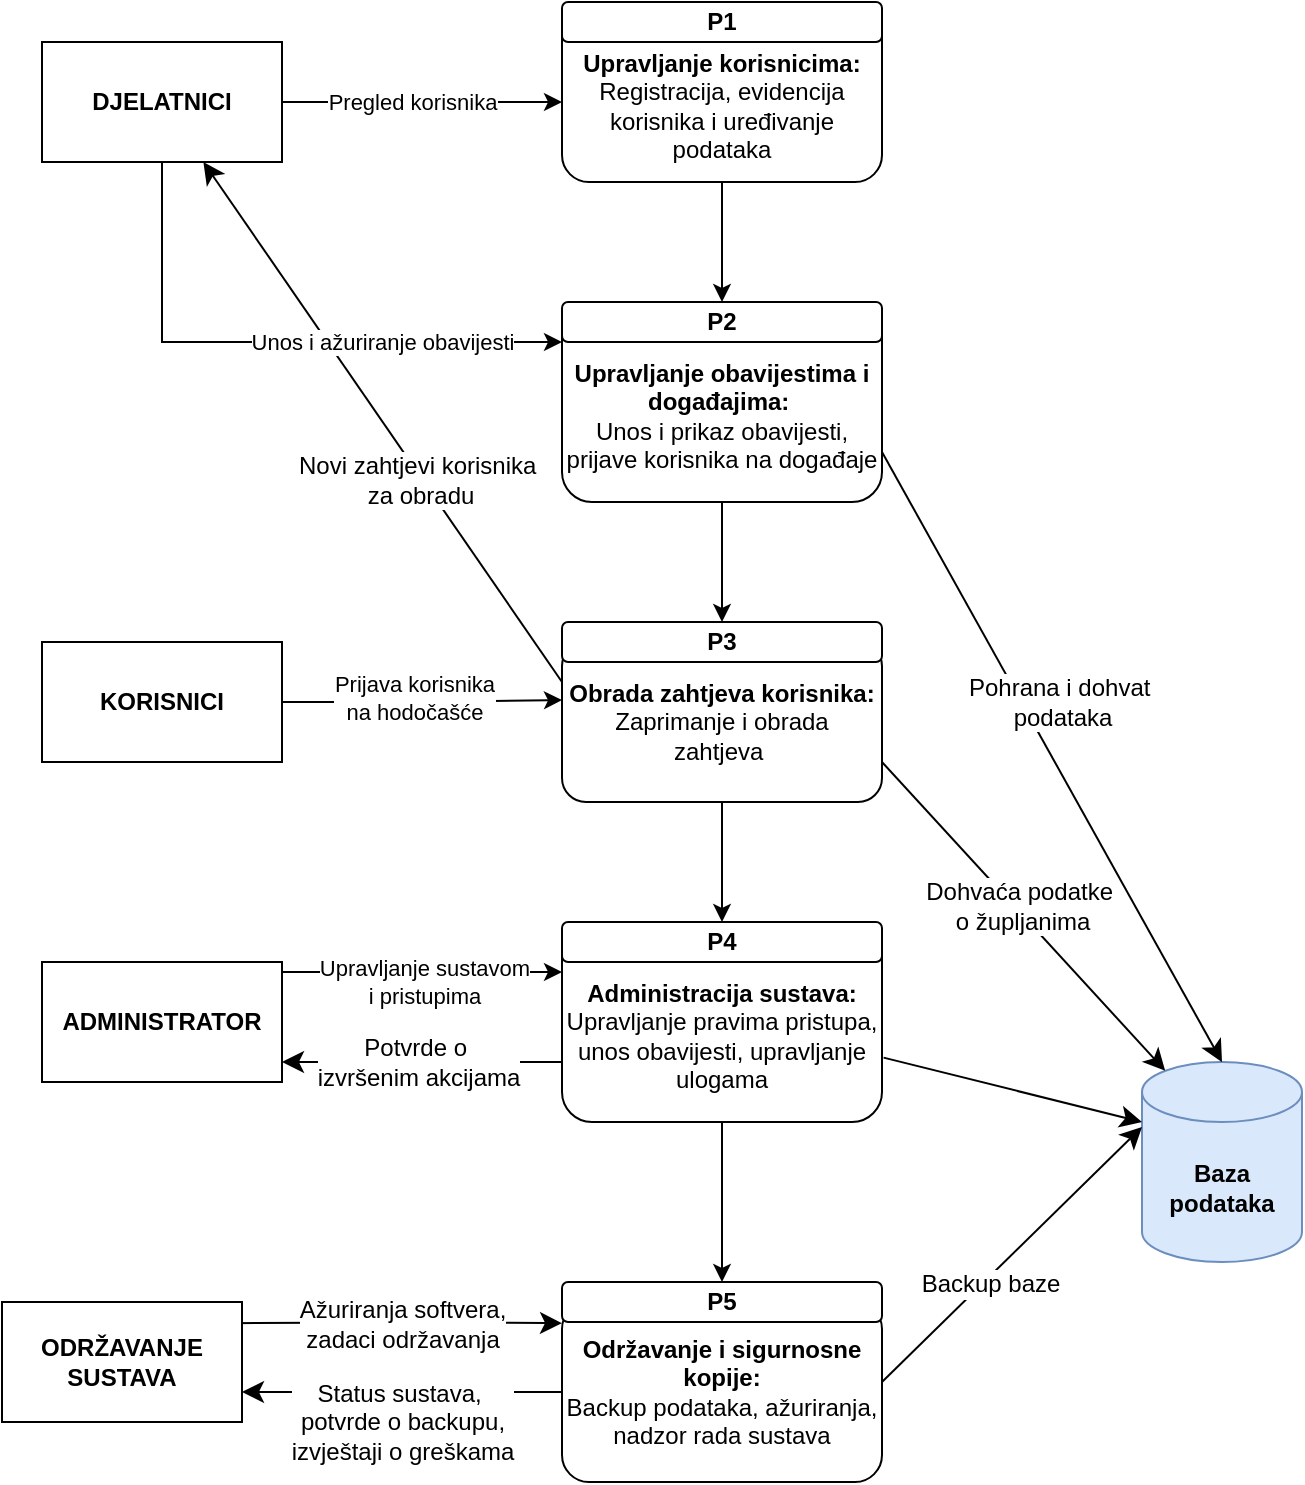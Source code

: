 <mxfile version="27.0.6">
  <diagram name="Page-1" id="UW2ImWDbLDdc1KYBRxbe">
    <mxGraphModel dx="1226" dy="661" grid="1" gridSize="10" guides="1" tooltips="1" connect="1" arrows="1" fold="1" page="1" pageScale="1" pageWidth="850" pageHeight="1100" math="0" shadow="0">
      <root>
        <mxCell id="0" />
        <mxCell id="1" parent="0" />
        <mxCell id="8UEbDqk-dIBro4yHKkm--91" value="" style="edgeStyle=orthogonalEdgeStyle;rounded=0;orthogonalLoop=1;jettySize=auto;html=1;" edge="1" parent="1" source="8UEbDqk-dIBro4yHKkm--92" target="8UEbDqk-dIBro4yHKkm--96">
          <mxGeometry relative="1" as="geometry" />
        </mxCell>
        <mxCell id="8UEbDqk-dIBro4yHKkm--92" value="&lt;div&gt;&lt;b&gt;&lt;br&gt;&lt;/b&gt;&lt;/div&gt;&lt;b&gt;Upravljanje korisnicima:&lt;/b&gt;&lt;div&gt;Registracija, evidencija korisnika i uređivanje podataka&lt;/div&gt;" style="rounded=1;whiteSpace=wrap;html=1;" vertex="1" parent="1">
          <mxGeometry x="360" y="510" width="160" height="90" as="geometry" />
        </mxCell>
        <mxCell id="8UEbDqk-dIBro4yHKkm--93" value="&lt;b&gt;P1&lt;/b&gt;" style="rounded=1;whiteSpace=wrap;html=1;" vertex="1" parent="1">
          <mxGeometry x="360" y="510" width="160" height="20" as="geometry" />
        </mxCell>
        <mxCell id="8UEbDqk-dIBro4yHKkm--94" value="" style="edgeStyle=orthogonalEdgeStyle;rounded=0;orthogonalLoop=1;jettySize=auto;html=1;" edge="1" parent="1" source="8UEbDqk-dIBro4yHKkm--95" target="8UEbDqk-dIBro4yHKkm--101">
          <mxGeometry relative="1" as="geometry" />
        </mxCell>
        <mxCell id="8UEbDqk-dIBro4yHKkm--95" value="&lt;div&gt;&lt;br&gt;&lt;/div&gt;&lt;b&gt;Upravljanje obavijestima i događajima:&amp;nbsp;&lt;/b&gt;&lt;div&gt;Unos i prikaz obavijesti, prijave korisnika na događaje&lt;/div&gt;" style="rounded=1;whiteSpace=wrap;html=1;" vertex="1" parent="1">
          <mxGeometry x="360" y="660" width="160" height="100" as="geometry" />
        </mxCell>
        <mxCell id="8UEbDqk-dIBro4yHKkm--96" value="&lt;b&gt;P2&lt;/b&gt;" style="rounded=1;whiteSpace=wrap;html=1;" vertex="1" parent="1">
          <mxGeometry x="360" y="660" width="160" height="20" as="geometry" />
        </mxCell>
        <mxCell id="8UEbDqk-dIBro4yHKkm--97" value="" style="edgeStyle=orthogonalEdgeStyle;rounded=0;orthogonalLoop=1;jettySize=auto;html=1;" edge="1" parent="1" source="8UEbDqk-dIBro4yHKkm--100" target="8UEbDqk-dIBro4yHKkm--106">
          <mxGeometry relative="1" as="geometry" />
        </mxCell>
        <mxCell id="8UEbDqk-dIBro4yHKkm--98" value="" style="edgeStyle=none;curved=1;rounded=0;orthogonalLoop=1;jettySize=auto;html=1;fontSize=12;startSize=8;endSize=8;exitX=0;exitY=0.25;exitDx=0;exitDy=0;" edge="1" parent="1" source="8UEbDqk-dIBro4yHKkm--100" target="8UEbDqk-dIBro4yHKkm--115">
          <mxGeometry relative="1" as="geometry">
            <mxPoint x="350" y="900" as="sourcePoint" />
          </mxGeometry>
        </mxCell>
        <mxCell id="8UEbDqk-dIBro4yHKkm--99" value="Novi zahtjevi korisnika&amp;nbsp;&lt;div&gt;za obradu&lt;/div&gt;" style="edgeLabel;html=1;align=center;verticalAlign=middle;resizable=0;points=[];fontSize=12;" vertex="1" connectable="0" parent="8UEbDqk-dIBro4yHKkm--98">
          <mxGeometry x="-0.215" y="1" relative="1" as="geometry">
            <mxPoint as="offset" />
          </mxGeometry>
        </mxCell>
        <mxCell id="8UEbDqk-dIBro4yHKkm--100" value="&lt;b&gt;Obrada zahtjeva korisnika:&lt;/b&gt;&lt;div&gt;Zaprimanje i obrada zahtjeva&amp;nbsp;&lt;/div&gt;" style="rounded=1;whiteSpace=wrap;html=1;" vertex="1" parent="1">
          <mxGeometry x="360" y="830" width="160" height="80" as="geometry" />
        </mxCell>
        <mxCell id="8UEbDqk-dIBro4yHKkm--101" value="&lt;b&gt;P3&lt;/b&gt;" style="rounded=1;whiteSpace=wrap;html=1;" vertex="1" parent="1">
          <mxGeometry x="360" y="820" width="160" height="20" as="geometry" />
        </mxCell>
        <mxCell id="8UEbDqk-dIBro4yHKkm--102" value="" style="edgeStyle=orthogonalEdgeStyle;rounded=0;orthogonalLoop=1;jettySize=auto;html=1;" edge="1" parent="1" source="8UEbDqk-dIBro4yHKkm--105" target="8UEbDqk-dIBro4yHKkm--110">
          <mxGeometry relative="1" as="geometry" />
        </mxCell>
        <mxCell id="8UEbDqk-dIBro4yHKkm--103" value="" style="edgeStyle=none;curved=1;rounded=0;orthogonalLoop=1;jettySize=auto;html=1;fontSize=12;startSize=8;endSize=8;" edge="1" parent="1">
          <mxGeometry relative="1" as="geometry">
            <mxPoint x="360" y="1040" as="sourcePoint" />
            <mxPoint x="220" y="1040" as="targetPoint" />
          </mxGeometry>
        </mxCell>
        <mxCell id="8UEbDqk-dIBro4yHKkm--104" value="Potvrde o&amp;nbsp;&lt;div&gt;izvršenim akcijama&lt;/div&gt;" style="edgeLabel;html=1;align=center;verticalAlign=middle;resizable=0;points=[];fontSize=12;" vertex="1" connectable="0" parent="8UEbDqk-dIBro4yHKkm--103">
          <mxGeometry x="0.029" relative="1" as="geometry">
            <mxPoint as="offset" />
          </mxGeometry>
        </mxCell>
        <mxCell id="8UEbDqk-dIBro4yHKkm--105" value="&lt;div&gt;&lt;b&gt;&lt;br&gt;&lt;/b&gt;&lt;/div&gt;&lt;b&gt;Administracija sustava:&lt;/b&gt;&lt;div&gt;Upravljanje pravima pristupa,&lt;/div&gt;&lt;div&gt;unos obavijesti,&amp;nbsp;&lt;span style=&quot;background-color: transparent; color: light-dark(rgb(0, 0, 0), rgb(255, 255, 255));&quot;&gt;upravljanje&lt;/span&gt;&lt;/div&gt;&lt;div&gt;ulogama&lt;/div&gt;" style="rounded=1;whiteSpace=wrap;html=1;" vertex="1" parent="1">
          <mxGeometry x="360" y="970" width="160" height="100" as="geometry" />
        </mxCell>
        <mxCell id="8UEbDqk-dIBro4yHKkm--106" value="&lt;b&gt;P4&lt;/b&gt;" style="rounded=1;whiteSpace=wrap;html=1;" vertex="1" parent="1">
          <mxGeometry x="360" y="970" width="160" height="20" as="geometry" />
        </mxCell>
        <mxCell id="8UEbDqk-dIBro4yHKkm--107" value="" style="edgeStyle=none;curved=1;rounded=0;orthogonalLoop=1;jettySize=auto;html=1;fontSize=12;startSize=8;endSize=8;entryX=1;entryY=0.75;entryDx=0;entryDy=0;" edge="1" parent="1" source="8UEbDqk-dIBro4yHKkm--109" target="8UEbDqk-dIBro4yHKkm--124">
          <mxGeometry relative="1" as="geometry" />
        </mxCell>
        <mxCell id="8UEbDqk-dIBro4yHKkm--108" value="Status sustava,&amp;nbsp;&lt;div&gt;potvrde o backupu,&lt;/div&gt;&lt;div&gt;izvještaji o greškama&lt;/div&gt;" style="edgeLabel;html=1;align=center;verticalAlign=middle;resizable=0;points=[];fontSize=12;" vertex="1" connectable="0" parent="8UEbDqk-dIBro4yHKkm--107">
          <mxGeometry x="-0.114" relative="1" as="geometry">
            <mxPoint x="-9" y="15" as="offset" />
          </mxGeometry>
        </mxCell>
        <mxCell id="8UEbDqk-dIBro4yHKkm--109" value="&lt;b&gt;Održavanje i sigurnosne kopije:&lt;/b&gt;&lt;div&gt;Backup podataka, ažuriranja, nadzor rada sustava&lt;/div&gt;" style="rounded=1;whiteSpace=wrap;html=1;" vertex="1" parent="1">
          <mxGeometry x="360" y="1160" width="160" height="90" as="geometry" />
        </mxCell>
        <mxCell id="8UEbDqk-dIBro4yHKkm--110" value="&lt;b&gt;P5&lt;/b&gt;" style="rounded=1;whiteSpace=wrap;html=1;" vertex="1" parent="1">
          <mxGeometry x="360" y="1150" width="160" height="20" as="geometry" />
        </mxCell>
        <mxCell id="8UEbDqk-dIBro4yHKkm--111" value="" style="edgeStyle=orthogonalEdgeStyle;rounded=0;orthogonalLoop=1;jettySize=auto;html=1;" edge="1" parent="1" source="8UEbDqk-dIBro4yHKkm--115">
          <mxGeometry relative="1" as="geometry">
            <mxPoint x="360" y="560" as="targetPoint" />
          </mxGeometry>
        </mxCell>
        <mxCell id="8UEbDqk-dIBro4yHKkm--112" value="Pregled korisnika" style="edgeLabel;html=1;align=center;verticalAlign=middle;resizable=0;points=[];" vertex="1" connectable="0" parent="8UEbDqk-dIBro4yHKkm--111">
          <mxGeometry x="-0.083" y="4" relative="1" as="geometry">
            <mxPoint y="4" as="offset" />
          </mxGeometry>
        </mxCell>
        <mxCell id="8UEbDqk-dIBro4yHKkm--113" value="" style="edgeStyle=orthogonalEdgeStyle;rounded=0;orthogonalLoop=1;jettySize=auto;html=1;entryX=0;entryY=1;entryDx=0;entryDy=0;" edge="1" parent="1" source="8UEbDqk-dIBro4yHKkm--115" target="8UEbDqk-dIBro4yHKkm--96">
          <mxGeometry relative="1" as="geometry">
            <mxPoint x="290" y="680" as="targetPoint" />
            <Array as="points">
              <mxPoint x="160" y="680" />
            </Array>
          </mxGeometry>
        </mxCell>
        <mxCell id="8UEbDqk-dIBro4yHKkm--114" value="Unos i ažuriranje obavijesti" style="edgeLabel;html=1;align=center;verticalAlign=middle;resizable=0;points=[];" vertex="1" connectable="0" parent="8UEbDqk-dIBro4yHKkm--113">
          <mxGeometry x="0.375" relative="1" as="geometry">
            <mxPoint as="offset" />
          </mxGeometry>
        </mxCell>
        <mxCell id="8UEbDqk-dIBro4yHKkm--115" value="&lt;b&gt;DJELATNICI&lt;/b&gt;" style="rounded=0;whiteSpace=wrap;html=1;" vertex="1" parent="1">
          <mxGeometry x="100" y="530" width="120" height="60" as="geometry" />
        </mxCell>
        <mxCell id="8UEbDqk-dIBro4yHKkm--116" value="" style="edgeStyle=orthogonalEdgeStyle;rounded=0;orthogonalLoop=1;jettySize=auto;html=1;" edge="1" parent="1" source="8UEbDqk-dIBro4yHKkm--118">
          <mxGeometry relative="1" as="geometry">
            <mxPoint x="360" y="859" as="targetPoint" />
          </mxGeometry>
        </mxCell>
        <mxCell id="8UEbDqk-dIBro4yHKkm--134" value="Prijava korisnika&lt;div&gt;na hodočašće&lt;/div&gt;" style="edgeLabel;html=1;align=center;verticalAlign=middle;resizable=0;points=[];" vertex="1" connectable="0" parent="8UEbDqk-dIBro4yHKkm--116">
          <mxGeometry x="-0.068" y="2" relative="1" as="geometry">
            <mxPoint as="offset" />
          </mxGeometry>
        </mxCell>
        <mxCell id="8UEbDqk-dIBro4yHKkm--118" value="&lt;b&gt;KORISNICI&lt;/b&gt;" style="rounded=0;whiteSpace=wrap;html=1;" vertex="1" parent="1">
          <mxGeometry x="100" y="830" width="120" height="60" as="geometry" />
        </mxCell>
        <mxCell id="8UEbDqk-dIBro4yHKkm--119" value="" style="edgeStyle=orthogonalEdgeStyle;rounded=0;orthogonalLoop=1;jettySize=auto;html=1;entryX=0;entryY=0.25;entryDx=0;entryDy=0;" edge="1" parent="1" source="8UEbDqk-dIBro4yHKkm--121" target="8UEbDqk-dIBro4yHKkm--105">
          <mxGeometry relative="1" as="geometry">
            <mxPoint x="320" y="1020" as="targetPoint" />
            <Array as="points">
              <mxPoint x="260" y="995" />
              <mxPoint x="260" y="995" />
            </Array>
          </mxGeometry>
        </mxCell>
        <mxCell id="8UEbDqk-dIBro4yHKkm--120" value="Upravljanje sustavom&lt;div&gt;i pristupima&lt;/div&gt;" style="edgeLabel;html=1;align=center;verticalAlign=middle;resizable=0;points=[];" vertex="1" connectable="0" parent="8UEbDqk-dIBro4yHKkm--119">
          <mxGeometry x="-0.109" y="2" relative="1" as="geometry">
            <mxPoint x="8" y="7" as="offset" />
          </mxGeometry>
        </mxCell>
        <mxCell id="8UEbDqk-dIBro4yHKkm--121" value="&lt;b&gt;ADMINISTRATOR&lt;/b&gt;" style="rounded=0;whiteSpace=wrap;html=1;" vertex="1" parent="1">
          <mxGeometry x="100" y="990" width="120" height="60" as="geometry" />
        </mxCell>
        <mxCell id="8UEbDqk-dIBro4yHKkm--122" value="" style="edgeStyle=none;curved=1;rounded=0;orthogonalLoop=1;jettySize=auto;html=1;fontSize=12;startSize=8;endSize=8;entryX=-0.017;entryY=0.34;entryDx=0;entryDy=0;entryPerimeter=0;exitX=0.833;exitY=0.177;exitDx=0;exitDy=0;exitPerimeter=0;" edge="1" parent="1" source="8UEbDqk-dIBro4yHKkm--124">
          <mxGeometry relative="1" as="geometry">
            <mxPoint x="210" y="1171" as="sourcePoint" />
            <mxPoint x="360" y="1170.6" as="targetPoint" />
            <Array as="points">
              <mxPoint x="292.72" y="1170" />
            </Array>
          </mxGeometry>
        </mxCell>
        <mxCell id="8UEbDqk-dIBro4yHKkm--123" value="Ažuriranja softvera,&lt;div&gt;zadaci održavanja&lt;/div&gt;" style="edgeLabel;html=1;align=center;verticalAlign=middle;resizable=0;points=[];fontSize=12;" vertex="1" connectable="0" parent="8UEbDqk-dIBro4yHKkm--122">
          <mxGeometry x="-0.253" y="1" relative="1" as="geometry">
            <mxPoint x="33" y="1" as="offset" />
          </mxGeometry>
        </mxCell>
        <mxCell id="8UEbDqk-dIBro4yHKkm--124" value="&lt;b&gt;ODRŽAVANJE SUSTAVA&lt;/b&gt;" style="rounded=0;whiteSpace=wrap;html=1;" vertex="1" parent="1">
          <mxGeometry x="80" y="1160" width="120" height="60" as="geometry" />
        </mxCell>
        <mxCell id="8UEbDqk-dIBro4yHKkm--125" value="&lt;b&gt;Baza podataka&lt;/b&gt;" style="shape=cylinder3;whiteSpace=wrap;html=1;boundedLbl=1;backgroundOutline=1;size=15;fillColor=#dae8fc;strokeColor=#6c8ebf;" vertex="1" parent="1">
          <mxGeometry x="650" y="1040" width="80" height="100" as="geometry" />
        </mxCell>
        <mxCell id="8UEbDqk-dIBro4yHKkm--126" value="" style="endArrow=classic;html=1;rounded=0;fontSize=12;startSize=8;endSize=8;curved=1;entryX=0.145;entryY=0;entryDx=0;entryDy=4.35;entryPerimeter=0;exitX=1;exitY=0.75;exitDx=0;exitDy=0;" edge="1" parent="1" source="8UEbDqk-dIBro4yHKkm--100" target="8UEbDqk-dIBro4yHKkm--125">
          <mxGeometry width="50" height="50" relative="1" as="geometry">
            <mxPoint x="410" y="1090" as="sourcePoint" />
            <mxPoint x="460.0" y="1040" as="targetPoint" />
          </mxGeometry>
        </mxCell>
        <mxCell id="8UEbDqk-dIBro4yHKkm--127" value="Dohvaća podatke&amp;nbsp;&lt;div&gt;o župljanima&lt;/div&gt;" style="edgeLabel;html=1;align=center;verticalAlign=middle;resizable=0;points=[];fontSize=12;" vertex="1" connectable="0" parent="8UEbDqk-dIBro4yHKkm--126">
          <mxGeometry x="-0.095" y="-2" relative="1" as="geometry">
            <mxPoint x="7" as="offset" />
          </mxGeometry>
        </mxCell>
        <mxCell id="8UEbDqk-dIBro4yHKkm--128" value="" style="endArrow=classic;html=1;rounded=0;fontSize=12;startSize=8;endSize=8;curved=1;entryX=0;entryY=0;entryDx=0;entryDy=32.5;entryPerimeter=0;" edge="1" parent="1" target="8UEbDqk-dIBro4yHKkm--125">
          <mxGeometry width="50" height="50" relative="1" as="geometry">
            <mxPoint x="520" y="1200" as="sourcePoint" />
            <mxPoint x="570" y="1150" as="targetPoint" />
          </mxGeometry>
        </mxCell>
        <mxCell id="8UEbDqk-dIBro4yHKkm--129" value="Backup baze" style="edgeLabel;html=1;align=center;verticalAlign=middle;resizable=0;points=[];fontSize=12;" vertex="1" connectable="0" parent="8UEbDqk-dIBro4yHKkm--128">
          <mxGeometry x="-0.2" y="-2" relative="1" as="geometry">
            <mxPoint as="offset" />
          </mxGeometry>
        </mxCell>
        <mxCell id="8UEbDqk-dIBro4yHKkm--130" value="" style="endArrow=classic;html=1;rounded=0;fontSize=12;startSize=8;endSize=8;curved=1;exitX=1.005;exitY=0.678;exitDx=0;exitDy=0;exitPerimeter=0;" edge="1" parent="1" source="8UEbDqk-dIBro4yHKkm--105">
          <mxGeometry width="50" height="50" relative="1" as="geometry">
            <mxPoint x="410" y="1090" as="sourcePoint" />
            <mxPoint x="650" y="1070" as="targetPoint" />
          </mxGeometry>
        </mxCell>
        <mxCell id="8UEbDqk-dIBro4yHKkm--131" value="" style="endArrow=classic;html=1;rounded=0;fontSize=12;startSize=8;endSize=8;curved=1;entryX=0.5;entryY=0;entryDx=0;entryDy=0;entryPerimeter=0;exitX=1;exitY=0.75;exitDx=0;exitDy=0;" edge="1" parent="1" source="8UEbDqk-dIBro4yHKkm--95" target="8UEbDqk-dIBro4yHKkm--125">
          <mxGeometry width="50" height="50" relative="1" as="geometry">
            <mxPoint x="410" y="1020" as="sourcePoint" />
            <mxPoint x="460.0" y="970" as="targetPoint" />
          </mxGeometry>
        </mxCell>
        <mxCell id="8UEbDqk-dIBro4yHKkm--132" value="Pohrana i dohvat&amp;nbsp;&lt;div&gt;podataka&lt;/div&gt;" style="edgeLabel;html=1;align=center;verticalAlign=middle;resizable=0;points=[];fontSize=12;" vertex="1" connectable="0" parent="8UEbDqk-dIBro4yHKkm--131">
          <mxGeometry x="-0.003" y="6" relative="1" as="geometry">
            <mxPoint y="-24" as="offset" />
          </mxGeometry>
        </mxCell>
      </root>
    </mxGraphModel>
  </diagram>
</mxfile>

